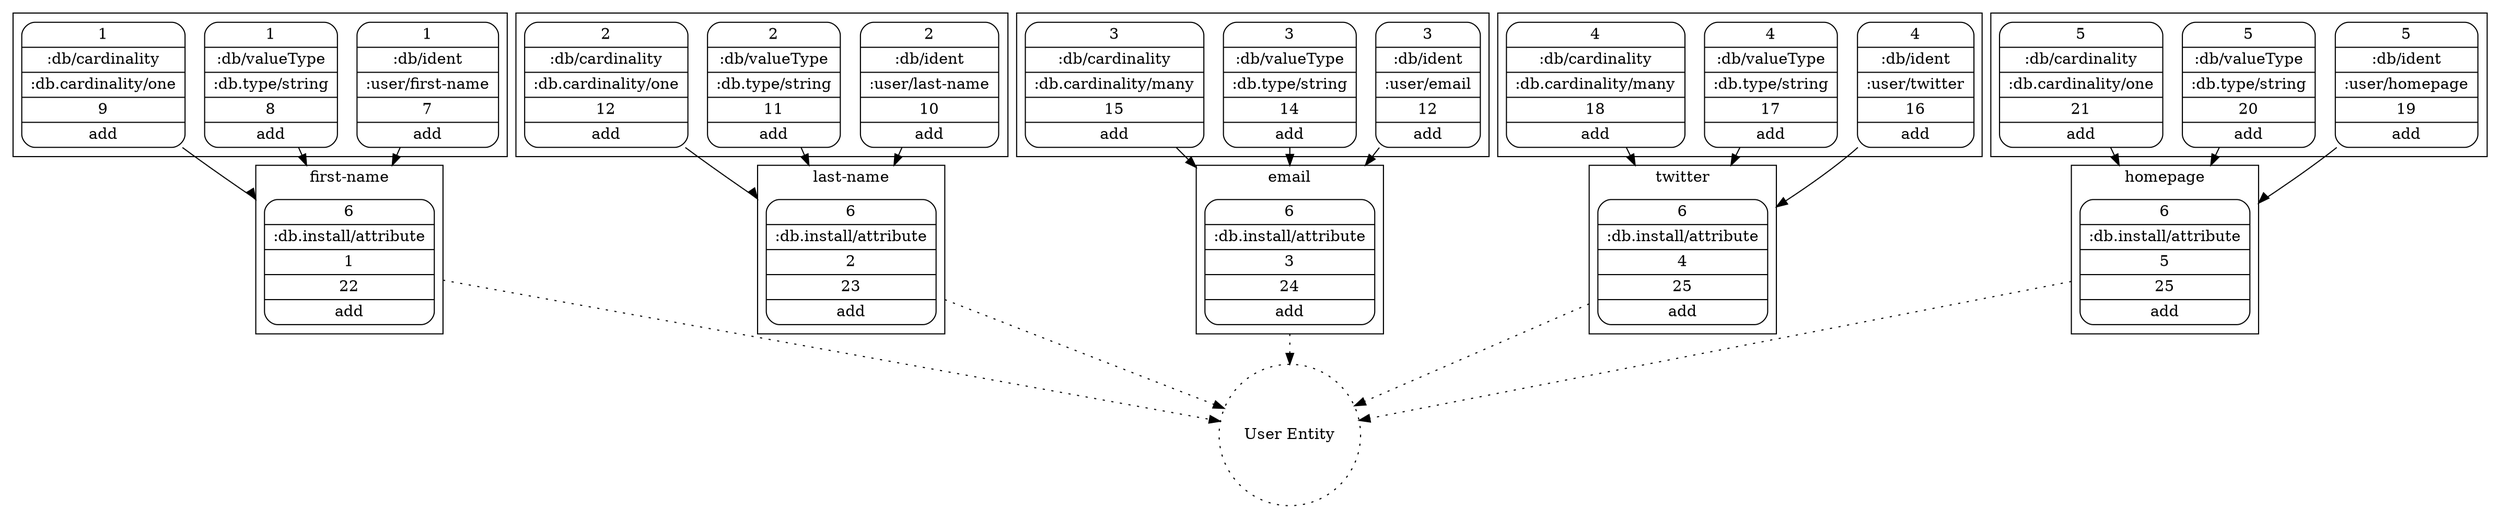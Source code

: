 digraph User {
  node [shape=record]
  compound=true;

  subgraph cluster_0 {
    ":db/ident0" [label="{ 1 | :db/ident | :user/first-name | 7 | add }" shape=Mrecord]
    ":db/valueType0" [label="{ 1 | :db/valueType | :db.type/string | 8 | add }" shape=Mrecord]
    ":db/cardinality0" [label="{ 1 | :db/cardinality | :db.cardinality/one | 9 | add }" shape=Mrecord]
  }

  subgraph cluster_1 {
    ":db/ident1" [label="{ 2 | :db/ident | :user/last-name | 10 | add }" shape=Mrecord]
    ":db/valueType1" [label="{ 2 | :db/valueType | :db.type/string | 11 | add }" shape=Mrecord]
    ":db/cardinality1" [label="{ 2 | :db/cardinality | :db.cardinality/one | 12 | add }" shape=Mrecord]
  }

  subgraph cluster_2 {
    ":db/ident2" [label="{ 3 | :db/ident | :user/email | 12 | add }" shape=Mrecord]
    ":db/valueType2" [label="{ 3 | :db/valueType | :db.type/string | 14 | add }" shape=Mrecord]
    ":db/cardinality2" [label="{ 3 | :db/cardinality | :db.cardinality/many | 15 | add }" shape=Mrecord]
  }

  subgraph cluster_3 {
    ":db/ident3" [label="{ 4 | :db/ident | :user/twitter | 16 | add }" shape=Mrecord]
    ":db/valueType3" [label="{ 4 | :db/valueType | :db.type/string | 17 | add }" shape=Mrecord]
    ":db/cardinality3" [label="{ 4 | :db/cardinality | :db.cardinality/many | 18 | add }" shape=Mrecord]
  }

  subgraph cluster_4 {
    ":db/ident4" [label="{ 5 | :db/ident | :user/homepage | 19 | add }" shape=Mrecord]
    ":db/valueType4" [label="{ 5 | :db/valueType | :db.type/string | 20 | add }" shape=Mrecord]
    ":db/cardinality4" [label="{ 5 | :db/cardinality | :db.cardinality/one | 21 | add }" shape=Mrecord]
  }

  subgraph cluster_5 {
    label="first-name"
    attr_1 [label="{ 6 | :db.install/attribute | 1 | 22 | add }" shape=Mrecord]
  }

  subgraph cluster_6 {
    label="last-name"
    attr_2 [label="{ 6 | :db.install/attribute | 2 | 23 | add }" shape=Mrecord]
  }

  subgraph cluster_7 {
    label="email"
    attr_3 [label="{ 6 | :db.install/attribute | 3 | 24 | add }" shape=Mrecord]
  }

  subgraph cluster_8 {
    label="twitter"
    attr_4 [label="{ 6 | :db.install/attribute | 4 | 25 | add }" shape=Mrecord]
  }

  subgraph cluster_9 {
    label="homepage"
    attr_5 [label="{ 6 | :db.install/attribute | 5 | 25 | add }" shape=Mrecord]
  }

  attr_6 [label="User Entity" shape="circle", style="dotted"]

  ":db/ident0" -> attr_1 [lhead=cluster_5]
  ":db/valueType0" -> attr_1 [lhead=cluster_5]
  ":db/cardinality0" -> attr_1 [lhead=cluster_5]

  ":db/ident1" -> attr_2 [lhead=cluster_6]
  ":db/valueType1" -> attr_2 [lhead=cluster_6]
  ":db/cardinality1" -> attr_2 [lhead=cluster_6]

  ":db/ident2" -> attr_3 [lhead=cluster_7]
  ":db/valueType2" -> attr_3 [lhead=cluster_7]
  ":db/cardinality2" -> attr_3 [lhead=cluster_7]


  ":db/ident3" -> attr_4 [lhead=cluster_8]
  ":db/valueType3" -> attr_4 [lhead=cluster_8]
  ":db/cardinality3" -> attr_4 [lhead=cluster_8]

  ":db/ident4" -> attr_5 [lhead=cluster_9]
  ":db/valueType4" -> attr_5 [lhead=cluster_9]
  ":db/cardinality4" -> attr_5 [lhead=cluster_9]


  attr_1 -> attr_6 [ltail=cluster_5, style="dotted"]
  attr_2 -> attr_6 [ltail=cluster_6, style="dotted"]
  attr_3 -> attr_6 [ltail=cluster_7, style="dotted"]
  attr_4 -> attr_6 [ltail=cluster_8, style="dotted"]
  attr_5 -> attr_6 [ltail=cluster_9, style="dotted"]
}




